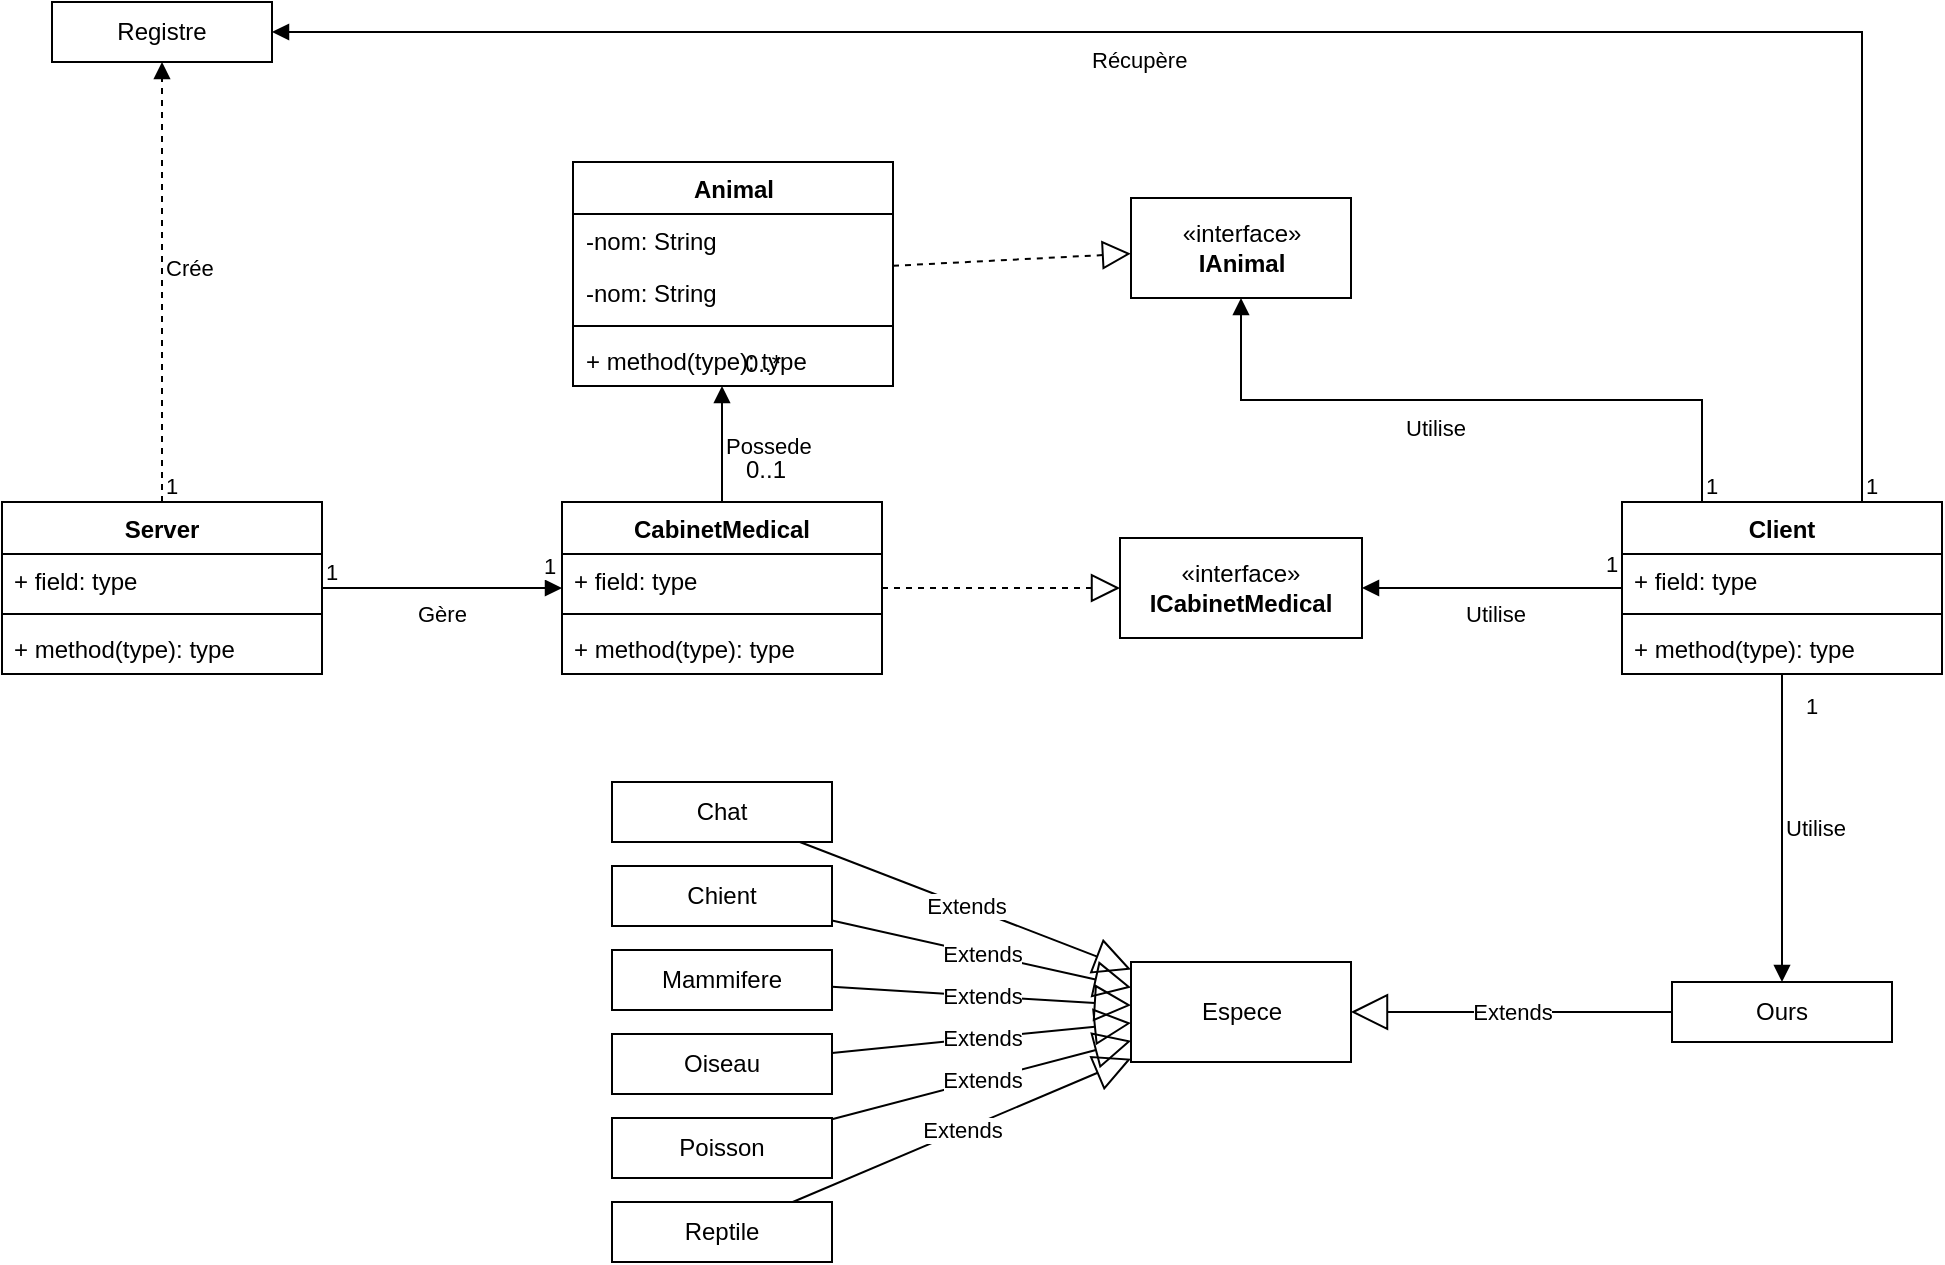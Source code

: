 <mxfile version="22.0.4" type="device">
  <diagram id="C5RBs43oDa-KdzZeNtuy" name="Page-1">
    <mxGraphModel dx="1434" dy="746" grid="1" gridSize="10" guides="1" tooltips="1" connect="1" arrows="1" fold="1" page="1" pageScale="1" pageWidth="1169" pageHeight="827" math="0" shadow="0">
      <root>
        <mxCell id="WIyWlLk6GJQsqaUBKTNV-0" />
        <mxCell id="WIyWlLk6GJQsqaUBKTNV-1" parent="WIyWlLk6GJQsqaUBKTNV-0" />
        <mxCell id="RG4KkaptcA8nc8JQ_jxz-0" value="&lt;div&gt;«interface»&lt;/div&gt;&lt;div&gt;&lt;b&gt;ICabinetMedical&lt;/b&gt;&lt;/div&gt;" style="html=1;whiteSpace=wrap;" vertex="1" parent="WIyWlLk6GJQsqaUBKTNV-1">
          <mxGeometry x="599" y="318" width="121" height="50" as="geometry" />
        </mxCell>
        <mxCell id="RG4KkaptcA8nc8JQ_jxz-1" value="CabinetMedical" style="swimlane;fontStyle=1;align=center;verticalAlign=top;childLayout=stackLayout;horizontal=1;startSize=26;horizontalStack=0;resizeParent=1;resizeParentMax=0;resizeLast=0;collapsible=1;marginBottom=0;whiteSpace=wrap;html=1;" vertex="1" parent="WIyWlLk6GJQsqaUBKTNV-1">
          <mxGeometry x="320" y="300" width="160" height="86" as="geometry" />
        </mxCell>
        <mxCell id="RG4KkaptcA8nc8JQ_jxz-2" value="+ field: type" style="text;strokeColor=none;fillColor=none;align=left;verticalAlign=top;spacingLeft=4;spacingRight=4;overflow=hidden;rotatable=0;points=[[0,0.5],[1,0.5]];portConstraint=eastwest;whiteSpace=wrap;html=1;" vertex="1" parent="RG4KkaptcA8nc8JQ_jxz-1">
          <mxGeometry y="26" width="160" height="26" as="geometry" />
        </mxCell>
        <mxCell id="RG4KkaptcA8nc8JQ_jxz-3" value="" style="line;strokeWidth=1;fillColor=none;align=left;verticalAlign=middle;spacingTop=-1;spacingLeft=3;spacingRight=3;rotatable=0;labelPosition=right;points=[];portConstraint=eastwest;strokeColor=inherit;" vertex="1" parent="RG4KkaptcA8nc8JQ_jxz-1">
          <mxGeometry y="52" width="160" height="8" as="geometry" />
        </mxCell>
        <mxCell id="RG4KkaptcA8nc8JQ_jxz-4" value="+ method(type): type" style="text;strokeColor=none;fillColor=none;align=left;verticalAlign=top;spacingLeft=4;spacingRight=4;overflow=hidden;rotatable=0;points=[[0,0.5],[1,0.5]];portConstraint=eastwest;whiteSpace=wrap;html=1;" vertex="1" parent="RG4KkaptcA8nc8JQ_jxz-1">
          <mxGeometry y="60" width="160" height="26" as="geometry" />
        </mxCell>
        <mxCell id="RG4KkaptcA8nc8JQ_jxz-5" value="" style="endArrow=block;dashed=1;endFill=0;endSize=12;html=1;rounded=0;" edge="1" parent="WIyWlLk6GJQsqaUBKTNV-1" source="RG4KkaptcA8nc8JQ_jxz-1" target="RG4KkaptcA8nc8JQ_jxz-0">
          <mxGeometry width="160" relative="1" as="geometry">
            <mxPoint x="451" y="598" as="sourcePoint" />
            <mxPoint x="611" y="598" as="targetPoint" />
          </mxGeometry>
        </mxCell>
        <mxCell id="RG4KkaptcA8nc8JQ_jxz-6" value="&lt;div&gt;«interface»&lt;/div&gt;&lt;div&gt;&lt;b&gt;IAnimal&lt;/b&gt;&lt;br&gt;&lt;/div&gt;" style="html=1;whiteSpace=wrap;" vertex="1" parent="WIyWlLk6GJQsqaUBKTNV-1">
          <mxGeometry x="604.5" y="148" width="110" height="50" as="geometry" />
        </mxCell>
        <mxCell id="RG4KkaptcA8nc8JQ_jxz-8" value="Animal" style="swimlane;fontStyle=1;align=center;verticalAlign=top;childLayout=stackLayout;horizontal=1;startSize=26;horizontalStack=0;resizeParent=1;resizeParentMax=0;resizeLast=0;collapsible=1;marginBottom=0;whiteSpace=wrap;html=1;" vertex="1" parent="WIyWlLk6GJQsqaUBKTNV-1">
          <mxGeometry x="325.5" y="130" width="160" height="112" as="geometry" />
        </mxCell>
        <mxCell id="RG4KkaptcA8nc8JQ_jxz-9" value="-nom: String" style="text;strokeColor=none;fillColor=none;align=left;verticalAlign=top;spacingLeft=4;spacingRight=4;overflow=hidden;rotatable=0;points=[[0,0.5],[1,0.5]];portConstraint=eastwest;whiteSpace=wrap;html=1;" vertex="1" parent="RG4KkaptcA8nc8JQ_jxz-8">
          <mxGeometry y="26" width="160" height="26" as="geometry" />
        </mxCell>
        <mxCell id="RG4KkaptcA8nc8JQ_jxz-95" value="-nom: String" style="text;strokeColor=none;fillColor=none;align=left;verticalAlign=top;spacingLeft=4;spacingRight=4;overflow=hidden;rotatable=0;points=[[0,0.5],[1,0.5]];portConstraint=eastwest;whiteSpace=wrap;html=1;" vertex="1" parent="RG4KkaptcA8nc8JQ_jxz-8">
          <mxGeometry y="52" width="160" height="26" as="geometry" />
        </mxCell>
        <mxCell id="RG4KkaptcA8nc8JQ_jxz-10" value="" style="line;strokeWidth=1;fillColor=none;align=left;verticalAlign=middle;spacingTop=-1;spacingLeft=3;spacingRight=3;rotatable=0;labelPosition=right;points=[];portConstraint=eastwest;strokeColor=inherit;" vertex="1" parent="RG4KkaptcA8nc8JQ_jxz-8">
          <mxGeometry y="78" width="160" height="8" as="geometry" />
        </mxCell>
        <mxCell id="RG4KkaptcA8nc8JQ_jxz-11" value="+ method(type): type" style="text;strokeColor=none;fillColor=none;align=left;verticalAlign=top;spacingLeft=4;spacingRight=4;overflow=hidden;rotatable=0;points=[[0,0.5],[1,0.5]];portConstraint=eastwest;whiteSpace=wrap;html=1;" vertex="1" parent="RG4KkaptcA8nc8JQ_jxz-8">
          <mxGeometry y="86" width="160" height="26" as="geometry" />
        </mxCell>
        <mxCell id="RG4KkaptcA8nc8JQ_jxz-12" value="" style="endArrow=block;dashed=1;endFill=0;endSize=12;html=1;rounded=0;" edge="1" parent="WIyWlLk6GJQsqaUBKTNV-1" source="RG4KkaptcA8nc8JQ_jxz-8" target="RG4KkaptcA8nc8JQ_jxz-6">
          <mxGeometry width="160" relative="1" as="geometry">
            <mxPoint x="486.5" y="198" as="sourcePoint" />
            <mxPoint x="537.5" y="128" as="targetPoint" />
          </mxGeometry>
        </mxCell>
        <mxCell id="RG4KkaptcA8nc8JQ_jxz-13" value="Espece" style="html=1;whiteSpace=wrap;" vertex="1" parent="WIyWlLk6GJQsqaUBKTNV-1">
          <mxGeometry x="604.5" y="530" width="110" height="50" as="geometry" />
        </mxCell>
        <mxCell id="RG4KkaptcA8nc8JQ_jxz-46" value="Chient" style="html=1;whiteSpace=wrap;" vertex="1" parent="WIyWlLk6GJQsqaUBKTNV-1">
          <mxGeometry x="345" y="482" width="110" height="30" as="geometry" />
        </mxCell>
        <mxCell id="RG4KkaptcA8nc8JQ_jxz-47" value="Mammifere" style="html=1;whiteSpace=wrap;" vertex="1" parent="WIyWlLk6GJQsqaUBKTNV-1">
          <mxGeometry x="345" y="524" width="110" height="30" as="geometry" />
        </mxCell>
        <mxCell id="RG4KkaptcA8nc8JQ_jxz-48" value="Chat" style="html=1;whiteSpace=wrap;" vertex="1" parent="WIyWlLk6GJQsqaUBKTNV-1">
          <mxGeometry x="345" y="440" width="110" height="30" as="geometry" />
        </mxCell>
        <mxCell id="RG4KkaptcA8nc8JQ_jxz-49" value="Oiseau" style="html=1;whiteSpace=wrap;" vertex="1" parent="WIyWlLk6GJQsqaUBKTNV-1">
          <mxGeometry x="345" y="566" width="110" height="30" as="geometry" />
        </mxCell>
        <mxCell id="RG4KkaptcA8nc8JQ_jxz-50" value="Poisson" style="html=1;whiteSpace=wrap;" vertex="1" parent="WIyWlLk6GJQsqaUBKTNV-1">
          <mxGeometry x="345" y="608" width="110" height="30" as="geometry" />
        </mxCell>
        <mxCell id="RG4KkaptcA8nc8JQ_jxz-51" value="Reptile" style="html=1;whiteSpace=wrap;" vertex="1" parent="WIyWlLk6GJQsqaUBKTNV-1">
          <mxGeometry x="345" y="650" width="110" height="30" as="geometry" />
        </mxCell>
        <mxCell id="RG4KkaptcA8nc8JQ_jxz-53" value="Extends" style="endArrow=block;endSize=16;endFill=0;html=1;rounded=0;" edge="1" parent="WIyWlLk6GJQsqaUBKTNV-1" source="RG4KkaptcA8nc8JQ_jxz-48" target="RG4KkaptcA8nc8JQ_jxz-13">
          <mxGeometry width="160" relative="1" as="geometry">
            <mxPoint x="570" y="360" as="sourcePoint" />
            <mxPoint x="730" y="360" as="targetPoint" />
          </mxGeometry>
        </mxCell>
        <mxCell id="RG4KkaptcA8nc8JQ_jxz-54" value="Ours" style="html=1;whiteSpace=wrap;" vertex="1" parent="WIyWlLk6GJQsqaUBKTNV-1">
          <mxGeometry x="875" y="540" width="110" height="30" as="geometry" />
        </mxCell>
        <mxCell id="RG4KkaptcA8nc8JQ_jxz-55" value="Extends" style="endArrow=block;endSize=16;endFill=0;html=1;rounded=0;" edge="1" parent="WIyWlLk6GJQsqaUBKTNV-1" source="RG4KkaptcA8nc8JQ_jxz-46" target="RG4KkaptcA8nc8JQ_jxz-13">
          <mxGeometry width="160" relative="1" as="geometry">
            <mxPoint x="570" y="360" as="sourcePoint" />
            <mxPoint x="730" y="360" as="targetPoint" />
          </mxGeometry>
        </mxCell>
        <mxCell id="RG4KkaptcA8nc8JQ_jxz-56" value="Extends" style="endArrow=block;endSize=16;endFill=0;html=1;rounded=0;" edge="1" parent="WIyWlLk6GJQsqaUBKTNV-1" source="RG4KkaptcA8nc8JQ_jxz-47" target="RG4KkaptcA8nc8JQ_jxz-13">
          <mxGeometry width="160" relative="1" as="geometry">
            <mxPoint x="460" y="517" as="sourcePoint" />
            <mxPoint x="600" y="541" as="targetPoint" />
          </mxGeometry>
        </mxCell>
        <mxCell id="RG4KkaptcA8nc8JQ_jxz-57" value="Extends" style="endArrow=block;endSize=16;endFill=0;html=1;rounded=0;" edge="1" parent="WIyWlLk6GJQsqaUBKTNV-1" source="RG4KkaptcA8nc8JQ_jxz-49" target="RG4KkaptcA8nc8JQ_jxz-13">
          <mxGeometry width="160" relative="1" as="geometry">
            <mxPoint x="460" y="549" as="sourcePoint" />
            <mxPoint x="600" y="551" as="targetPoint" />
          </mxGeometry>
        </mxCell>
        <mxCell id="RG4KkaptcA8nc8JQ_jxz-58" value="Extends" style="endArrow=block;endSize=16;endFill=0;html=1;rounded=0;" edge="1" parent="WIyWlLk6GJQsqaUBKTNV-1" source="RG4KkaptcA8nc8JQ_jxz-50" target="RG4KkaptcA8nc8JQ_jxz-13">
          <mxGeometry width="160" relative="1" as="geometry">
            <mxPoint x="460" y="582" as="sourcePoint" />
            <mxPoint x="600" y="560" as="targetPoint" />
          </mxGeometry>
        </mxCell>
        <mxCell id="RG4KkaptcA8nc8JQ_jxz-59" value="Extends" style="endArrow=block;endSize=16;endFill=0;html=1;rounded=0;" edge="1" parent="WIyWlLk6GJQsqaUBKTNV-1" source="RG4KkaptcA8nc8JQ_jxz-51" target="RG4KkaptcA8nc8JQ_jxz-13">
          <mxGeometry width="160" relative="1" as="geometry">
            <mxPoint x="451" y="618" as="sourcePoint" />
            <mxPoint x="600" y="569" as="targetPoint" />
          </mxGeometry>
        </mxCell>
        <mxCell id="RG4KkaptcA8nc8JQ_jxz-60" value="Extends" style="endArrow=block;endSize=16;endFill=0;html=1;rounded=0;" edge="1" parent="WIyWlLk6GJQsqaUBKTNV-1" source="RG4KkaptcA8nc8JQ_jxz-54" target="RG4KkaptcA8nc8JQ_jxz-13">
          <mxGeometry width="160" relative="1" as="geometry">
            <mxPoint x="435" y="660" as="sourcePoint" />
            <mxPoint x="605" y="576" as="targetPoint" />
          </mxGeometry>
        </mxCell>
        <mxCell id="RG4KkaptcA8nc8JQ_jxz-62" value="Server" style="swimlane;fontStyle=1;align=center;verticalAlign=top;childLayout=stackLayout;horizontal=1;startSize=26;horizontalStack=0;resizeParent=1;resizeParentMax=0;resizeLast=0;collapsible=1;marginBottom=0;whiteSpace=wrap;html=1;" vertex="1" parent="WIyWlLk6GJQsqaUBKTNV-1">
          <mxGeometry x="40" y="300" width="160" height="86" as="geometry" />
        </mxCell>
        <mxCell id="RG4KkaptcA8nc8JQ_jxz-63" value="+ field: type" style="text;strokeColor=none;fillColor=none;align=left;verticalAlign=top;spacingLeft=4;spacingRight=4;overflow=hidden;rotatable=0;points=[[0,0.5],[1,0.5]];portConstraint=eastwest;whiteSpace=wrap;html=1;" vertex="1" parent="RG4KkaptcA8nc8JQ_jxz-62">
          <mxGeometry y="26" width="160" height="26" as="geometry" />
        </mxCell>
        <mxCell id="RG4KkaptcA8nc8JQ_jxz-64" value="" style="line;strokeWidth=1;fillColor=none;align=left;verticalAlign=middle;spacingTop=-1;spacingLeft=3;spacingRight=3;rotatable=0;labelPosition=right;points=[];portConstraint=eastwest;strokeColor=inherit;" vertex="1" parent="RG4KkaptcA8nc8JQ_jxz-62">
          <mxGeometry y="52" width="160" height="8" as="geometry" />
        </mxCell>
        <mxCell id="RG4KkaptcA8nc8JQ_jxz-65" value="+ method(type): type" style="text;strokeColor=none;fillColor=none;align=left;verticalAlign=top;spacingLeft=4;spacingRight=4;overflow=hidden;rotatable=0;points=[[0,0.5],[1,0.5]];portConstraint=eastwest;whiteSpace=wrap;html=1;" vertex="1" parent="RG4KkaptcA8nc8JQ_jxz-62">
          <mxGeometry y="60" width="160" height="26" as="geometry" />
        </mxCell>
        <mxCell id="RG4KkaptcA8nc8JQ_jxz-66" value="&lt;div&gt;Possede&lt;/div&gt;" style="endArrow=block;endFill=1;html=1;edgeStyle=orthogonalEdgeStyle;align=left;verticalAlign=top;rounded=0;" edge="1" parent="WIyWlLk6GJQsqaUBKTNV-1" source="RG4KkaptcA8nc8JQ_jxz-1" target="RG4KkaptcA8nc8JQ_jxz-8">
          <mxGeometry x="0.429" relative="1" as="geometry">
            <mxPoint x="570" y="580" as="sourcePoint" />
            <mxPoint x="450" y="280" as="targetPoint" />
            <Array as="points">
              <mxPoint x="410" y="170" />
              <mxPoint x="410" y="170" />
            </Array>
            <mxPoint as="offset" />
          </mxGeometry>
        </mxCell>
        <mxCell id="RG4KkaptcA8nc8JQ_jxz-69" value="&lt;div&gt;Gère&lt;/div&gt;" style="endArrow=block;endFill=1;html=1;edgeStyle=orthogonalEdgeStyle;align=left;verticalAlign=top;rounded=0;" edge="1" parent="WIyWlLk6GJQsqaUBKTNV-1" source="RG4KkaptcA8nc8JQ_jxz-62" target="RG4KkaptcA8nc8JQ_jxz-1">
          <mxGeometry x="-0.231" relative="1" as="geometry">
            <mxPoint x="510" y="380" as="sourcePoint" />
            <mxPoint x="670" y="380" as="targetPoint" />
            <mxPoint as="offset" />
          </mxGeometry>
        </mxCell>
        <mxCell id="RG4KkaptcA8nc8JQ_jxz-70" value="1" style="edgeLabel;resizable=0;html=1;align=left;verticalAlign=bottom;" connectable="0" vertex="1" parent="RG4KkaptcA8nc8JQ_jxz-69">
          <mxGeometry x="-1" relative="1" as="geometry" />
        </mxCell>
        <mxCell id="RG4KkaptcA8nc8JQ_jxz-71" value="0..*" style="text;html=1;align=center;verticalAlign=middle;resizable=0;points=[];autosize=1;strokeColor=none;fillColor=none;" vertex="1" parent="WIyWlLk6GJQsqaUBKTNV-1">
          <mxGeometry x="400" y="216" width="40" height="30" as="geometry" />
        </mxCell>
        <mxCell id="RG4KkaptcA8nc8JQ_jxz-72" value="0..1" style="text;whiteSpace=wrap;html=1;" vertex="1" parent="WIyWlLk6GJQsqaUBKTNV-1">
          <mxGeometry x="410" y="270" width="20" height="22" as="geometry" />
        </mxCell>
        <mxCell id="RG4KkaptcA8nc8JQ_jxz-73" value="1" style="edgeLabel;resizable=0;html=1;align=left;verticalAlign=bottom;" connectable="0" vertex="1" parent="WIyWlLk6GJQsqaUBKTNV-1">
          <mxGeometry x="210" y="353.0" as="geometry">
            <mxPoint x="99" y="-13" as="offset" />
          </mxGeometry>
        </mxCell>
        <mxCell id="RG4KkaptcA8nc8JQ_jxz-74" value="Client" style="swimlane;fontStyle=1;align=center;verticalAlign=top;childLayout=stackLayout;horizontal=1;startSize=26;horizontalStack=0;resizeParent=1;resizeParentMax=0;resizeLast=0;collapsible=1;marginBottom=0;whiteSpace=wrap;html=1;" vertex="1" parent="WIyWlLk6GJQsqaUBKTNV-1">
          <mxGeometry x="850" y="300" width="160" height="86" as="geometry" />
        </mxCell>
        <mxCell id="RG4KkaptcA8nc8JQ_jxz-75" value="+ field: type" style="text;strokeColor=none;fillColor=none;align=left;verticalAlign=top;spacingLeft=4;spacingRight=4;overflow=hidden;rotatable=0;points=[[0,0.5],[1,0.5]];portConstraint=eastwest;whiteSpace=wrap;html=1;" vertex="1" parent="RG4KkaptcA8nc8JQ_jxz-74">
          <mxGeometry y="26" width="160" height="26" as="geometry" />
        </mxCell>
        <mxCell id="RG4KkaptcA8nc8JQ_jxz-76" value="" style="line;strokeWidth=1;fillColor=none;align=left;verticalAlign=middle;spacingTop=-1;spacingLeft=3;spacingRight=3;rotatable=0;labelPosition=right;points=[];portConstraint=eastwest;strokeColor=inherit;" vertex="1" parent="RG4KkaptcA8nc8JQ_jxz-74">
          <mxGeometry y="52" width="160" height="8" as="geometry" />
        </mxCell>
        <mxCell id="RG4KkaptcA8nc8JQ_jxz-77" value="+ method(type): type" style="text;strokeColor=none;fillColor=none;align=left;verticalAlign=top;spacingLeft=4;spacingRight=4;overflow=hidden;rotatable=0;points=[[0,0.5],[1,0.5]];portConstraint=eastwest;whiteSpace=wrap;html=1;" vertex="1" parent="RG4KkaptcA8nc8JQ_jxz-74">
          <mxGeometry y="60" width="160" height="26" as="geometry" />
        </mxCell>
        <mxCell id="RG4KkaptcA8nc8JQ_jxz-81" value="Utilise" style="endArrow=block;endFill=1;html=1;edgeStyle=orthogonalEdgeStyle;align=left;verticalAlign=top;rounded=0;exitX=0.25;exitY=0;exitDx=0;exitDy=0;" edge="1" parent="WIyWlLk6GJQsqaUBKTNV-1" source="RG4KkaptcA8nc8JQ_jxz-74" target="RG4KkaptcA8nc8JQ_jxz-6">
          <mxGeometry x="0.209" y="1" relative="1" as="geometry">
            <mxPoint x="890" y="190" as="sourcePoint" />
            <mxPoint x="760" y="190" as="targetPoint" />
            <mxPoint as="offset" />
          </mxGeometry>
        </mxCell>
        <mxCell id="RG4KkaptcA8nc8JQ_jxz-82" value="1" style="edgeLabel;resizable=0;html=1;align=left;verticalAlign=bottom;" connectable="0" vertex="1" parent="RG4KkaptcA8nc8JQ_jxz-81">
          <mxGeometry x="-1" relative="1" as="geometry" />
        </mxCell>
        <mxCell id="RG4KkaptcA8nc8JQ_jxz-83" value="Utilise" style="endArrow=block;endFill=1;html=1;edgeStyle=orthogonalEdgeStyle;align=left;verticalAlign=top;rounded=0;" edge="1" parent="WIyWlLk6GJQsqaUBKTNV-1" source="RG4KkaptcA8nc8JQ_jxz-74" target="RG4KkaptcA8nc8JQ_jxz-0">
          <mxGeometry x="0.231" relative="1" as="geometry">
            <mxPoint x="860" y="353" as="sourcePoint" />
            <mxPoint x="730" y="353" as="targetPoint" />
            <mxPoint as="offset" />
          </mxGeometry>
        </mxCell>
        <mxCell id="RG4KkaptcA8nc8JQ_jxz-84" value="1" style="edgeLabel;resizable=0;html=1;align=left;verticalAlign=bottom;" connectable="0" vertex="1" parent="RG4KkaptcA8nc8JQ_jxz-83">
          <mxGeometry x="-1" relative="1" as="geometry">
            <mxPoint x="-10" y="-4" as="offset" />
          </mxGeometry>
        </mxCell>
        <mxCell id="RG4KkaptcA8nc8JQ_jxz-87" value="Utilise" style="endArrow=block;endFill=1;html=1;edgeStyle=orthogonalEdgeStyle;align=left;verticalAlign=top;rounded=0;" edge="1" parent="WIyWlLk6GJQsqaUBKTNV-1" source="RG4KkaptcA8nc8JQ_jxz-74" target="RG4KkaptcA8nc8JQ_jxz-54">
          <mxGeometry x="-0.169" relative="1" as="geometry">
            <mxPoint x="860" y="353" as="sourcePoint" />
            <mxPoint x="730" y="353" as="targetPoint" />
            <mxPoint as="offset" />
          </mxGeometry>
        </mxCell>
        <mxCell id="RG4KkaptcA8nc8JQ_jxz-88" value="1" style="edgeLabel;resizable=0;html=1;align=left;verticalAlign=bottom;" connectable="0" vertex="1" parent="RG4KkaptcA8nc8JQ_jxz-87">
          <mxGeometry x="-1" relative="1" as="geometry">
            <mxPoint x="10" y="24" as="offset" />
          </mxGeometry>
        </mxCell>
        <mxCell id="RG4KkaptcA8nc8JQ_jxz-89" value="Registre" style="html=1;whiteSpace=wrap;" vertex="1" parent="WIyWlLk6GJQsqaUBKTNV-1">
          <mxGeometry x="65" y="50" width="110" height="30" as="geometry" />
        </mxCell>
        <mxCell id="RG4KkaptcA8nc8JQ_jxz-90" value="Crée" style="endArrow=block;endFill=1;html=1;edgeStyle=orthogonalEdgeStyle;align=left;verticalAlign=top;rounded=0;dashed=1;" edge="1" parent="WIyWlLk6GJQsqaUBKTNV-1" source="RG4KkaptcA8nc8JQ_jxz-62" target="RG4KkaptcA8nc8JQ_jxz-89">
          <mxGeometry x="0.182" relative="1" as="geometry">
            <mxPoint x="610" y="340" as="sourcePoint" />
            <mxPoint x="770" y="340" as="targetPoint" />
            <mxPoint as="offset" />
          </mxGeometry>
        </mxCell>
        <mxCell id="RG4KkaptcA8nc8JQ_jxz-91" value="1" style="edgeLabel;resizable=0;html=1;align=left;verticalAlign=bottom;" connectable="0" vertex="1" parent="RG4KkaptcA8nc8JQ_jxz-90">
          <mxGeometry x="-1" relative="1" as="geometry" />
        </mxCell>
        <mxCell id="RG4KkaptcA8nc8JQ_jxz-92" value="Récupère" style="endArrow=block;endFill=1;html=1;edgeStyle=orthogonalEdgeStyle;align=left;verticalAlign=top;rounded=0;exitX=0.75;exitY=0;exitDx=0;exitDy=0;" edge="1" parent="WIyWlLk6GJQsqaUBKTNV-1" source="RG4KkaptcA8nc8JQ_jxz-74" target="RG4KkaptcA8nc8JQ_jxz-89">
          <mxGeometry x="0.209" y="1" relative="1" as="geometry">
            <mxPoint x="900" y="310" as="sourcePoint" />
            <mxPoint x="670" y="208" as="targetPoint" />
            <mxPoint as="offset" />
            <Array as="points">
              <mxPoint x="970" y="65" />
            </Array>
          </mxGeometry>
        </mxCell>
        <mxCell id="RG4KkaptcA8nc8JQ_jxz-93" value="1" style="edgeLabel;resizable=0;html=1;align=left;verticalAlign=bottom;" connectable="0" vertex="1" parent="RG4KkaptcA8nc8JQ_jxz-92">
          <mxGeometry x="-1" relative="1" as="geometry" />
        </mxCell>
      </root>
    </mxGraphModel>
  </diagram>
</mxfile>
